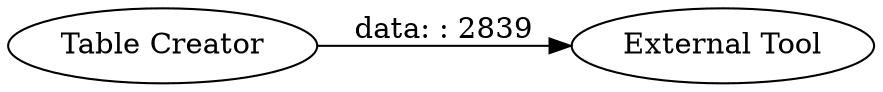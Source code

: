 digraph {
	"-6162280912092153863_10" [label="External Tool"]
	"-6162280912092153863_11" [label="Table Creator"]
	"-6162280912092153863_11" -> "-6162280912092153863_10" [label="data: : 2839"]
	rankdir=LR
}
